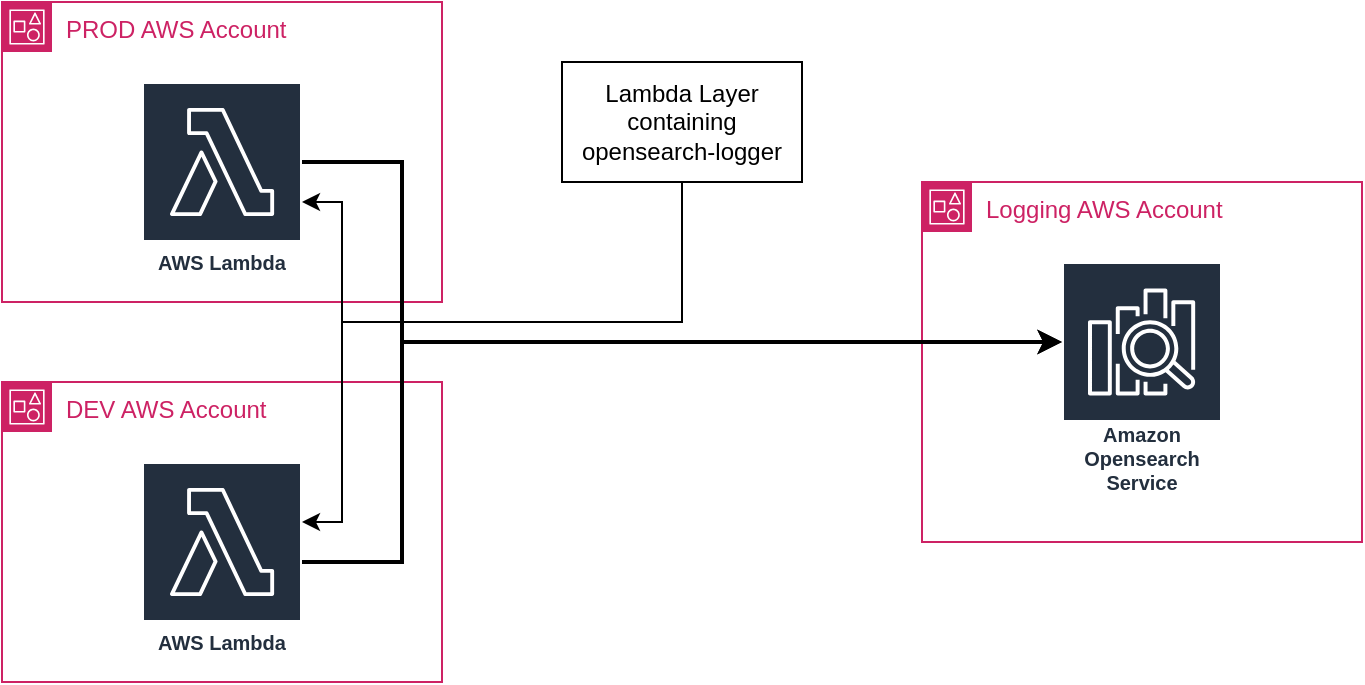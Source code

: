 <mxfile version="21.0.8" type="device"><diagram name="Page-1" id="X5ldkBM1lUoXmLsWTqdS"><mxGraphModel dx="862" dy="1836" grid="1" gridSize="10" guides="1" tooltips="1" connect="1" arrows="1" fold="1" page="1" pageScale="1" pageWidth="1300" pageHeight="1200" math="0" shadow="0"><root><mxCell id="0"/><mxCell id="1" parent="0"/><mxCell id="TZOL0M0RLqD5XjyOyjtB-3" value="PROD AWS Account" style="points=[[0,0],[0.25,0],[0.5,0],[0.75,0],[1,0],[1,0.25],[1,0.5],[1,0.75],[1,1],[0.75,1],[0.5,1],[0.25,1],[0,1],[0,0.75],[0,0.5],[0,0.25]];outlineConnect=0;gradientColor=none;html=1;whiteSpace=wrap;fontSize=12;fontStyle=0;container=1;pointerEvents=0;collapsible=0;recursiveResize=0;shape=mxgraph.aws4.group;grIcon=mxgraph.aws4.group_account;strokeColor=#CD2264;fillColor=none;verticalAlign=top;align=left;spacingLeft=30;fontColor=#CD2264;dashed=0;" parent="1" vertex="1"><mxGeometry x="120" y="-10" width="220" height="150" as="geometry"/></mxCell><mxCell id="TZOL0M0RLqD5XjyOyjtB-1" value="AWS Lambda" style="sketch=0;outlineConnect=0;fontColor=#232F3E;gradientColor=none;strokeColor=#ffffff;fillColor=#232F3E;dashed=0;verticalLabelPosition=middle;verticalAlign=bottom;align=center;html=1;whiteSpace=wrap;fontSize=10;fontStyle=1;spacing=3;shape=mxgraph.aws4.productIcon;prIcon=mxgraph.aws4.lambda;" parent="TZOL0M0RLqD5XjyOyjtB-3" vertex="1"><mxGeometry x="70" y="40" width="80" height="100" as="geometry"/></mxCell><mxCell id="TZOL0M0RLqD5XjyOyjtB-6" value="" style="shape=image;html=1;verticalAlign=top;verticalLabelPosition=bottom;labelBackgroundColor=#ffffff;imageAspect=0;aspect=fixed;image=https://cdn4.iconfinder.com/data/icons/scripting-and-programming-languages/512/660277-Python_logo-128.png;rotation=-90;" parent="TZOL0M0RLqD5XjyOyjtB-3" vertex="1"><mxGeometry x="10" y="40" width="82" height="82" as="geometry"/></mxCell><mxCell id="TZOL0M0RLqD5XjyOyjtB-4" value="Logging AWS Account" style="points=[[0,0],[0.25,0],[0.5,0],[0.75,0],[1,0],[1,0.25],[1,0.5],[1,0.75],[1,1],[0.75,1],[0.5,1],[0.25,1],[0,1],[0,0.75],[0,0.5],[0,0.25]];outlineConnect=0;gradientColor=none;html=1;whiteSpace=wrap;fontSize=12;fontStyle=0;container=1;pointerEvents=0;collapsible=0;recursiveResize=0;shape=mxgraph.aws4.group;grIcon=mxgraph.aws4.group_account;strokeColor=#CD2264;fillColor=none;verticalAlign=top;align=left;spacingLeft=30;fontColor=#CD2264;dashed=0;" parent="1" vertex="1"><mxGeometry x="580" y="80" width="220" height="180" as="geometry"/></mxCell><mxCell id="TZOL0M0RLqD5XjyOyjtB-2" value="Amazon Opensearch Service" style="sketch=0;outlineConnect=0;fontColor=#232F3E;gradientColor=none;strokeColor=#ffffff;fillColor=#232F3E;dashed=0;verticalLabelPosition=middle;verticalAlign=bottom;align=center;html=1;whiteSpace=wrap;fontSize=10;fontStyle=1;spacing=3;shape=mxgraph.aws4.productIcon;prIcon=mxgraph.aws4.elasticsearch_service;" parent="TZOL0M0RLqD5XjyOyjtB-4" vertex="1"><mxGeometry x="70" y="40" width="80" height="120" as="geometry"/></mxCell><mxCell id="TZOL0M0RLqD5XjyOyjtB-7" style="edgeStyle=orthogonalEdgeStyle;rounded=0;orthogonalLoop=1;jettySize=auto;html=1;strokeWidth=2;" parent="1" source="TZOL0M0RLqD5XjyOyjtB-1" target="TZOL0M0RLqD5XjyOyjtB-2" edge="1"><mxGeometry relative="1" as="geometry"><Array as="points"><mxPoint x="320" y="70"/><mxPoint x="320" y="160"/></Array></mxGeometry></mxCell><mxCell id="TZOL0M0RLqD5XjyOyjtB-12" value="DEV AWS Account" style="points=[[0,0],[0.25,0],[0.5,0],[0.75,0],[1,0],[1,0.25],[1,0.5],[1,0.75],[1,1],[0.75,1],[0.5,1],[0.25,1],[0,1],[0,0.75],[0,0.5],[0,0.25]];outlineConnect=0;gradientColor=none;html=1;whiteSpace=wrap;fontSize=12;fontStyle=0;container=1;pointerEvents=0;collapsible=0;recursiveResize=0;shape=mxgraph.aws4.group;grIcon=mxgraph.aws4.group_account;strokeColor=#CD2264;fillColor=none;verticalAlign=top;align=left;spacingLeft=30;fontColor=#CD2264;dashed=0;" parent="1" vertex="1"><mxGeometry x="120" y="180" width="220" height="150" as="geometry"/></mxCell><mxCell id="TZOL0M0RLqD5XjyOyjtB-15" style="edgeStyle=orthogonalEdgeStyle;rounded=0;orthogonalLoop=1;jettySize=auto;html=1;strokeWidth=2;" parent="TZOL0M0RLqD5XjyOyjtB-12" source="TZOL0M0RLqD5XjyOyjtB-13" edge="1"><mxGeometry relative="1" as="geometry"><mxPoint x="530" y="-20" as="targetPoint"/><Array as="points"><mxPoint x="200" y="90"/><mxPoint x="200" y="-20"/></Array></mxGeometry></mxCell><mxCell id="TZOL0M0RLqD5XjyOyjtB-13" value="AWS Lambda" style="sketch=0;outlineConnect=0;fontColor=#232F3E;gradientColor=none;strokeColor=#ffffff;fillColor=#232F3E;dashed=0;verticalLabelPosition=middle;verticalAlign=bottom;align=center;html=1;whiteSpace=wrap;fontSize=10;fontStyle=1;spacing=3;shape=mxgraph.aws4.productIcon;prIcon=mxgraph.aws4.lambda;" parent="TZOL0M0RLqD5XjyOyjtB-12" vertex="1"><mxGeometry x="70" y="40" width="80" height="100" as="geometry"/></mxCell><mxCell id="TZOL0M0RLqD5XjyOyjtB-14" value="" style="shape=image;html=1;verticalAlign=top;verticalLabelPosition=bottom;labelBackgroundColor=#ffffff;imageAspect=0;aspect=fixed;image=https://cdn4.iconfinder.com/data/icons/scripting-and-programming-languages/512/660277-Python_logo-128.png;rotation=-90;" parent="TZOL0M0RLqD5XjyOyjtB-12" vertex="1"><mxGeometry x="10" y="40" width="82" height="82" as="geometry"/></mxCell><mxCell id="okFV6IwYcY3QMhNtbkBv-2" style="edgeStyle=orthogonalEdgeStyle;rounded=0;orthogonalLoop=1;jettySize=auto;html=1;" edge="1" parent="1" source="okFV6IwYcY3QMhNtbkBv-1" target="TZOL0M0RLqD5XjyOyjtB-1"><mxGeometry relative="1" as="geometry"><Array as="points"><mxPoint x="460" y="150"/><mxPoint x="290" y="150"/><mxPoint x="290" y="90"/></Array></mxGeometry></mxCell><mxCell id="okFV6IwYcY3QMhNtbkBv-3" style="edgeStyle=orthogonalEdgeStyle;rounded=0;orthogonalLoop=1;jettySize=auto;html=1;" edge="1" parent="1" source="okFV6IwYcY3QMhNtbkBv-1" target="TZOL0M0RLqD5XjyOyjtB-13"><mxGeometry relative="1" as="geometry"><Array as="points"><mxPoint x="460" y="150"/><mxPoint x="290" y="150"/><mxPoint x="290" y="250"/></Array></mxGeometry></mxCell><mxCell id="okFV6IwYcY3QMhNtbkBv-1" value="Lambda Layer containing opensearch-logger" style="rounded=0;whiteSpace=wrap;html=1;" vertex="1" parent="1"><mxGeometry x="400" y="20" width="120" height="60" as="geometry"/></mxCell></root></mxGraphModel></diagram></mxfile>